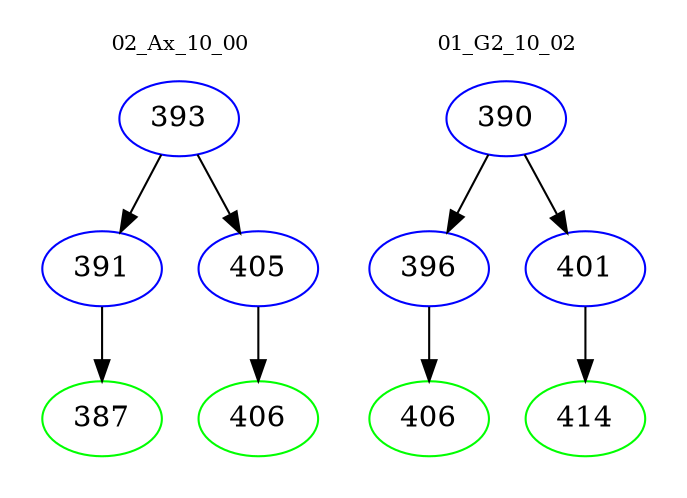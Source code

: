 digraph{
subgraph cluster_0 {
color = white
label = "02_Ax_10_00";
fontsize=10;
T0_393 [label="393", color="blue"]
T0_393 -> T0_391 [color="black"]
T0_391 [label="391", color="blue"]
T0_391 -> T0_387 [color="black"]
T0_387 [label="387", color="green"]
T0_393 -> T0_405 [color="black"]
T0_405 [label="405", color="blue"]
T0_405 -> T0_406 [color="black"]
T0_406 [label="406", color="green"]
}
subgraph cluster_1 {
color = white
label = "01_G2_10_02";
fontsize=10;
T1_390 [label="390", color="blue"]
T1_390 -> T1_396 [color="black"]
T1_396 [label="396", color="blue"]
T1_396 -> T1_406 [color="black"]
T1_406 [label="406", color="green"]
T1_390 -> T1_401 [color="black"]
T1_401 [label="401", color="blue"]
T1_401 -> T1_414 [color="black"]
T1_414 [label="414", color="green"]
}
}
